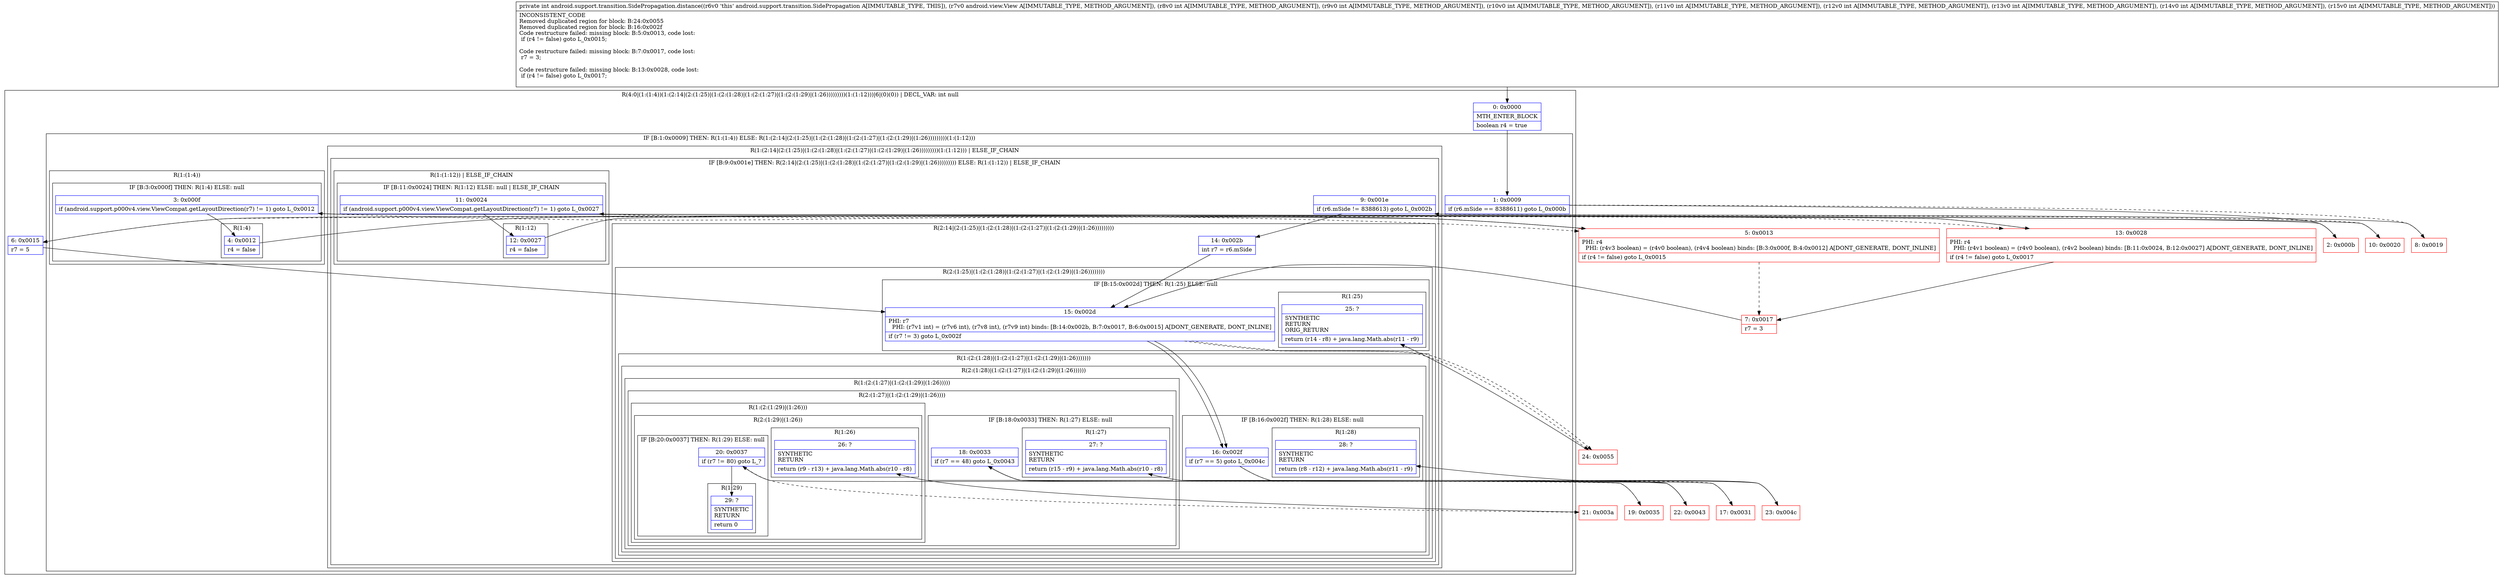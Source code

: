 digraph "CFG forandroid.support.transition.SidePropagation.distance(Landroid\/view\/View;IIIIIIII)I" {
subgraph cluster_Region_509241487 {
label = "R(4:0|(1:(1:4))(1:(2:14|(2:(1:25)|(1:(2:(1:28)|(1:(2:(1:27)|(1:(2:(1:29)|(1:26)))))))))(1:(1:12)))|6|(0)(0)) | DECL_VAR: int null\l";
node [shape=record,color=blue];
Node_0 [shape=record,label="{0\:\ 0x0000|MTH_ENTER_BLOCK\l|boolean r4 = true\l}"];
subgraph cluster_IfRegion_441335199 {
label = "IF [B:1:0x0009] THEN: R(1:(1:4)) ELSE: R(1:(2:14|(2:(1:25)|(1:(2:(1:28)|(1:(2:(1:27)|(1:(2:(1:29)|(1:26)))))))))(1:(1:12)))";
node [shape=record,color=blue];
Node_1 [shape=record,label="{1\:\ 0x0009|if (r6.mSide == 8388611) goto L_0x000b\l}"];
subgraph cluster_Region_582695969 {
label = "R(1:(1:4))";
node [shape=record,color=blue];
subgraph cluster_IfRegion_791014736 {
label = "IF [B:3:0x000f] THEN: R(1:4) ELSE: null";
node [shape=record,color=blue];
Node_3 [shape=record,label="{3\:\ 0x000f|if (android.support.p000v4.view.ViewCompat.getLayoutDirection(r7) != 1) goto L_0x0012\l}"];
subgraph cluster_Region_1467489883 {
label = "R(1:4)";
node [shape=record,color=blue];
Node_4 [shape=record,label="{4\:\ 0x0012|r4 = false\l}"];
}
}
}
subgraph cluster_Region_1715351151 {
label = "R(1:(2:14|(2:(1:25)|(1:(2:(1:28)|(1:(2:(1:27)|(1:(2:(1:29)|(1:26)))))))))(1:(1:12))) | ELSE_IF_CHAIN\l";
node [shape=record,color=blue];
subgraph cluster_IfRegion_225920498 {
label = "IF [B:9:0x001e] THEN: R(2:14|(2:(1:25)|(1:(2:(1:28)|(1:(2:(1:27)|(1:(2:(1:29)|(1:26))))))))) ELSE: R(1:(1:12)) | ELSE_IF_CHAIN\l";
node [shape=record,color=blue];
Node_9 [shape=record,label="{9\:\ 0x001e|if (r6.mSide != 8388613) goto L_0x002b\l}"];
subgraph cluster_Region_1235027235 {
label = "R(2:14|(2:(1:25)|(1:(2:(1:28)|(1:(2:(1:27)|(1:(2:(1:29)|(1:26)))))))))";
node [shape=record,color=blue];
Node_14 [shape=record,label="{14\:\ 0x002b|int r7 = r6.mSide\l}"];
subgraph cluster_Region_1985362505 {
label = "R(2:(1:25)|(1:(2:(1:28)|(1:(2:(1:27)|(1:(2:(1:29)|(1:26))))))))";
node [shape=record,color=blue];
subgraph cluster_IfRegion_1981351614 {
label = "IF [B:15:0x002d] THEN: R(1:25) ELSE: null";
node [shape=record,color=blue];
Node_15 [shape=record,label="{15\:\ 0x002d|PHI: r7 \l  PHI: (r7v1 int) = (r7v6 int), (r7v8 int), (r7v9 int) binds: [B:14:0x002b, B:7:0x0017, B:6:0x0015] A[DONT_GENERATE, DONT_INLINE]\l|if (r7 != 3) goto L_0x002f\l}"];
subgraph cluster_Region_1640170308 {
label = "R(1:25)";
node [shape=record,color=blue];
Node_25 [shape=record,label="{25\:\ ?|SYNTHETIC\lRETURN\lORIG_RETURN\l|return (r14 \- r8) + java.lang.Math.abs(r11 \- r9)\l}"];
}
}
subgraph cluster_Region_1454146139 {
label = "R(1:(2:(1:28)|(1:(2:(1:27)|(1:(2:(1:29)|(1:26)))))))";
node [shape=record,color=blue];
subgraph cluster_Region_292519605 {
label = "R(2:(1:28)|(1:(2:(1:27)|(1:(2:(1:29)|(1:26))))))";
node [shape=record,color=blue];
subgraph cluster_IfRegion_796763856 {
label = "IF [B:16:0x002f] THEN: R(1:28) ELSE: null";
node [shape=record,color=blue];
Node_16 [shape=record,label="{16\:\ 0x002f|if (r7 == 5) goto L_0x004c\l}"];
subgraph cluster_Region_1457346904 {
label = "R(1:28)";
node [shape=record,color=blue];
Node_28 [shape=record,label="{28\:\ ?|SYNTHETIC\lRETURN\l|return (r8 \- r12) + java.lang.Math.abs(r11 \- r9)\l}"];
}
}
subgraph cluster_Region_1683076994 {
label = "R(1:(2:(1:27)|(1:(2:(1:29)|(1:26)))))";
node [shape=record,color=blue];
subgraph cluster_Region_245495659 {
label = "R(2:(1:27)|(1:(2:(1:29)|(1:26))))";
node [shape=record,color=blue];
subgraph cluster_IfRegion_1277729609 {
label = "IF [B:18:0x0033] THEN: R(1:27) ELSE: null";
node [shape=record,color=blue];
Node_18 [shape=record,label="{18\:\ 0x0033|if (r7 == 48) goto L_0x0043\l}"];
subgraph cluster_Region_1887636493 {
label = "R(1:27)";
node [shape=record,color=blue];
Node_27 [shape=record,label="{27\:\ ?|SYNTHETIC\lRETURN\l|return (r15 \- r9) + java.lang.Math.abs(r10 \- r8)\l}"];
}
}
subgraph cluster_Region_428296248 {
label = "R(1:(2:(1:29)|(1:26)))";
node [shape=record,color=blue];
subgraph cluster_Region_412937932 {
label = "R(2:(1:29)|(1:26))";
node [shape=record,color=blue];
subgraph cluster_IfRegion_283565125 {
label = "IF [B:20:0x0037] THEN: R(1:29) ELSE: null";
node [shape=record,color=blue];
Node_20 [shape=record,label="{20\:\ 0x0037|if (r7 != 80) goto L_?\l}"];
subgraph cluster_Region_2020432176 {
label = "R(1:29)";
node [shape=record,color=blue];
Node_29 [shape=record,label="{29\:\ ?|SYNTHETIC\lRETURN\l|return 0\l}"];
}
}
subgraph cluster_Region_1527257229 {
label = "R(1:26)";
node [shape=record,color=blue];
Node_26 [shape=record,label="{26\:\ ?|SYNTHETIC\lRETURN\l|return (r9 \- r13) + java.lang.Math.abs(r10 \- r8)\l}"];
}
}
}
}
}
}
}
}
}
subgraph cluster_Region_614295470 {
label = "R(1:(1:12)) | ELSE_IF_CHAIN\l";
node [shape=record,color=blue];
subgraph cluster_IfRegion_46105484 {
label = "IF [B:11:0x0024] THEN: R(1:12) ELSE: null | ELSE_IF_CHAIN\l";
node [shape=record,color=blue];
Node_11 [shape=record,label="{11\:\ 0x0024|if (android.support.p000v4.view.ViewCompat.getLayoutDirection(r7) != 1) goto L_0x0027\l}"];
subgraph cluster_Region_1973061518 {
label = "R(1:12)";
node [shape=record,color=blue];
Node_12 [shape=record,label="{12\:\ 0x0027|r4 = false\l}"];
}
}
}
}
}
}
Node_6 [shape=record,label="{6\:\ 0x0015|r7 = 5\l}"];
subgraph cluster_IfRegion_269086258 {
label = "IF [B:15:0x002d] THEN: R(0) ELSE: R(0)";
node [shape=record,color=blue];
Node_15 [shape=record,label="{15\:\ 0x002d|PHI: r7 \l  PHI: (r7v1 int) = (r7v6 int), (r7v8 int), (r7v9 int) binds: [B:14:0x002b, B:7:0x0017, B:6:0x0015] A[DONT_GENERATE, DONT_INLINE]\l|if (r7 != 3) goto L_0x002f\l}"];
subgraph cluster_Region_190726350 {
label = "R(0)";
node [shape=record,color=blue];
}
subgraph cluster_Region_1152513564 {
label = "R(0)";
node [shape=record,color=blue];
}
}
}
Node_2 [shape=record,color=red,label="{2\:\ 0x000b}"];
Node_5 [shape=record,color=red,label="{5\:\ 0x0013|PHI: r4 \l  PHI: (r4v3 boolean) = (r4v0 boolean), (r4v4 boolean) binds: [B:3:0x000f, B:4:0x0012] A[DONT_GENERATE, DONT_INLINE]\l|if (r4 != false) goto L_0x0015\l}"];
Node_7 [shape=record,color=red,label="{7\:\ 0x0017|r7 = 3\l}"];
Node_8 [shape=record,color=red,label="{8\:\ 0x0019}"];
Node_10 [shape=record,color=red,label="{10\:\ 0x0020}"];
Node_13 [shape=record,color=red,label="{13\:\ 0x0028|PHI: r4 \l  PHI: (r4v1 boolean) = (r4v0 boolean), (r4v2 boolean) binds: [B:11:0x0024, B:12:0x0027] A[DONT_GENERATE, DONT_INLINE]\l|if (r4 != false) goto L_0x0017\l}"];
Node_17 [shape=record,color=red,label="{17\:\ 0x0031}"];
Node_19 [shape=record,color=red,label="{19\:\ 0x0035}"];
Node_21 [shape=record,color=red,label="{21\:\ 0x003a}"];
Node_22 [shape=record,color=red,label="{22\:\ 0x0043}"];
Node_23 [shape=record,color=red,label="{23\:\ 0x004c}"];
Node_24 [shape=record,color=red,label="{24\:\ 0x0055}"];
MethodNode[shape=record,label="{private int android.support.transition.SidePropagation.distance((r6v0 'this' android.support.transition.SidePropagation A[IMMUTABLE_TYPE, THIS]), (r7v0 android.view.View A[IMMUTABLE_TYPE, METHOD_ARGUMENT]), (r8v0 int A[IMMUTABLE_TYPE, METHOD_ARGUMENT]), (r9v0 int A[IMMUTABLE_TYPE, METHOD_ARGUMENT]), (r10v0 int A[IMMUTABLE_TYPE, METHOD_ARGUMENT]), (r11v0 int A[IMMUTABLE_TYPE, METHOD_ARGUMENT]), (r12v0 int A[IMMUTABLE_TYPE, METHOD_ARGUMENT]), (r13v0 int A[IMMUTABLE_TYPE, METHOD_ARGUMENT]), (r14v0 int A[IMMUTABLE_TYPE, METHOD_ARGUMENT]), (r15v0 int A[IMMUTABLE_TYPE, METHOD_ARGUMENT]))  | INCONSISTENT_CODE\lRemoved duplicated region for block: B:24:0x0055 \lRemoved duplicated region for block: B:16:0x002f \lCode restructure failed: missing block: B:5:0x0013, code lost:\l    if (r4 != false) goto L_0x0015;\l\lCode restructure failed: missing block: B:7:0x0017, code lost:\l    r7 = 3;\l\lCode restructure failed: missing block: B:13:0x0028, code lost:\l    if (r4 != false) goto L_0x0017;\l\l}"];
MethodNode -> Node_0;
Node_0 -> Node_1;
Node_1 -> Node_2;
Node_1 -> Node_8[style=dashed];
Node_3 -> Node_4;
Node_3 -> Node_5[style=dashed];
Node_4 -> Node_5;
Node_9 -> Node_10[style=dashed];
Node_9 -> Node_14;
Node_14 -> Node_15;
Node_15 -> Node_16;
Node_15 -> Node_24[style=dashed];
Node_16 -> Node_17[style=dashed];
Node_16 -> Node_23;
Node_18 -> Node_19[style=dashed];
Node_18 -> Node_22;
Node_20 -> Node_21[style=dashed];
Node_20 -> Node_29;
Node_11 -> Node_12;
Node_11 -> Node_13[style=dashed];
Node_12 -> Node_13;
Node_6 -> Node_15;
Node_15 -> Node_16;
Node_15 -> Node_24[style=dashed];
Node_2 -> Node_3;
Node_5 -> Node_6;
Node_5 -> Node_7[style=dashed];
Node_7 -> Node_15;
Node_8 -> Node_9;
Node_10 -> Node_11;
Node_13 -> Node_6[style=dashed];
Node_13 -> Node_7;
Node_17 -> Node_18;
Node_19 -> Node_20;
Node_21 -> Node_26;
Node_22 -> Node_27;
Node_23 -> Node_28;
Node_24 -> Node_25;
}

